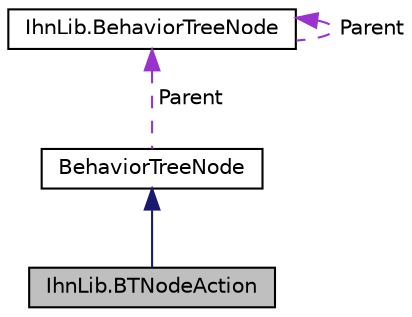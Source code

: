 digraph "IhnLib.BTNodeAction"
{
  edge [fontname="Helvetica",fontsize="10",labelfontname="Helvetica",labelfontsize="10"];
  node [fontname="Helvetica",fontsize="10",shape=record];
  Node1 [label="IhnLib.BTNodeAction",height=0.2,width=0.4,color="black", fillcolor="grey75", style="filled" fontcolor="black"];
  Node2 -> Node1 [dir="back",color="midnightblue",fontsize="10",style="solid",fontname="Helvetica"];
  Node2 [label="BehaviorTreeNode",height=0.2,width=0.4,color="black", fillcolor="white", style="filled",URL="$class_ihn_lib_1_1_behavior_tree_node.html",tooltip="Generic node in a behavior tree "];
  Node3 -> Node2 [dir="back",color="darkorchid3",fontsize="10",style="dashed",label=" Parent" ,fontname="Helvetica"];
  Node3 [label="IhnLib.BehaviorTreeNode",height=0.2,width=0.4,color="black", fillcolor="white", style="filled",URL="$class_ihn_lib_1_1_behavior_tree_node.html",tooltip="Generic node in a behavior tree "];
  Node3 -> Node3 [dir="back",color="darkorchid3",fontsize="10",style="dashed",label=" Parent" ,fontname="Helvetica"];
}
